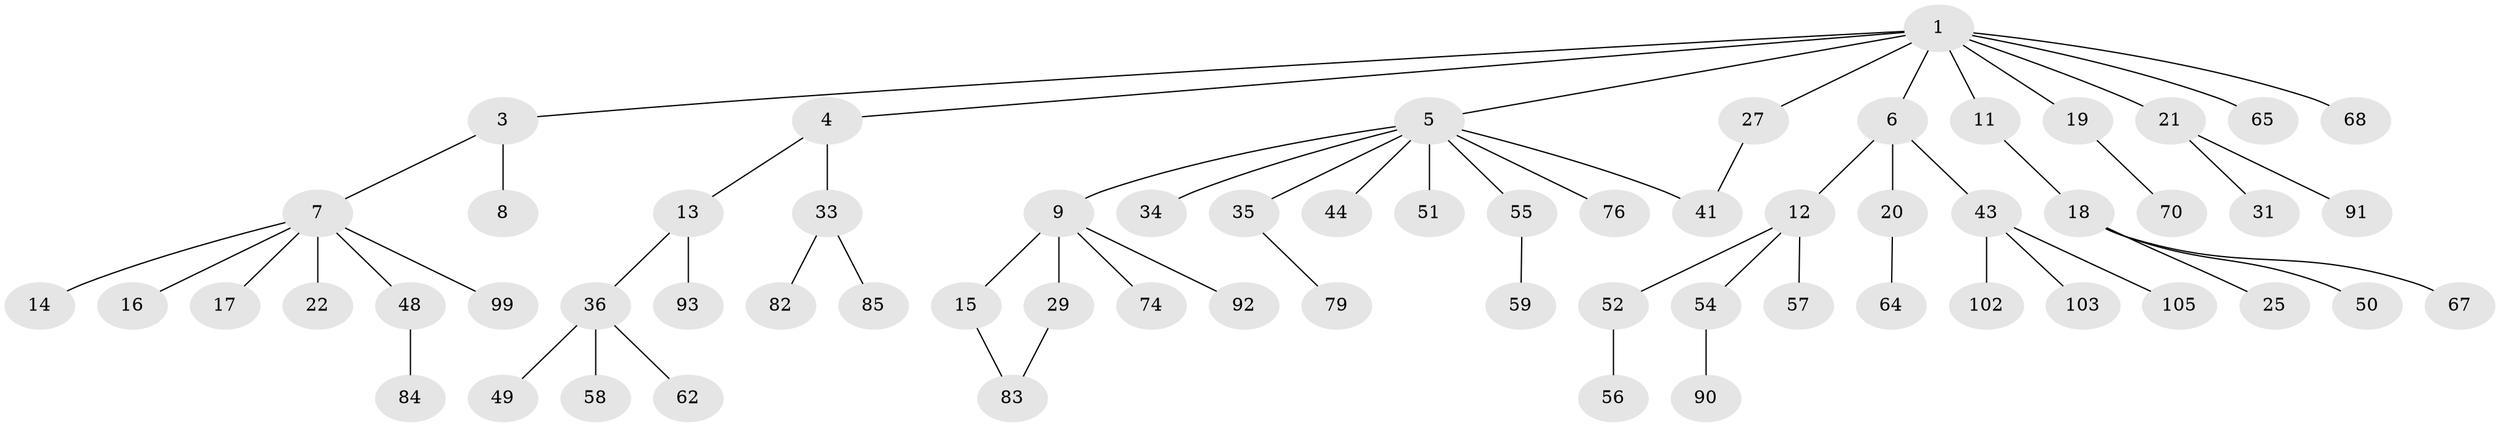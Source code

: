 // original degree distribution, {7: 0.018867924528301886, 5: 0.03773584905660377, 3: 0.14150943396226415, 4: 0.05660377358490566, 1: 0.5, 2: 0.2358490566037736, 8: 0.009433962264150943}
// Generated by graph-tools (version 1.1) at 2025/16/03/04/25 18:16:51]
// undirected, 63 vertices, 64 edges
graph export_dot {
graph [start="1"]
  node [color=gray90,style=filled];
  1 [super="+2"];
  3;
  4 [super="+38"];
  5 [super="+24"];
  6;
  7 [super="+63"];
  8;
  9 [super="+10"];
  11 [super="+26+100+66"];
  12 [super="+69+23"];
  13;
  14 [super="+32"];
  15;
  16;
  17;
  18;
  19;
  20 [super="+106+42+30"];
  21;
  22;
  25;
  27 [super="+95"];
  29 [super="+53"];
  31;
  33 [super="+72+60"];
  34;
  35;
  36 [super="+40+45"];
  41 [super="+87"];
  43;
  44 [super="+96"];
  48;
  49;
  50;
  51;
  52;
  54;
  55;
  56;
  57;
  58 [super="+75+89"];
  59;
  62;
  64;
  65;
  67 [super="+81+73"];
  68;
  70;
  74;
  76 [super="+97"];
  79;
  82;
  83 [super="+98"];
  84;
  85;
  90;
  91;
  92;
  93 [super="+94"];
  99;
  102;
  103 [super="+104"];
  105;
  1 -- 4;
  1 -- 6;
  1 -- 19;
  1 -- 27;
  1 -- 65;
  1 -- 68;
  1 -- 3;
  1 -- 21;
  1 -- 5;
  1 -- 11;
  3 -- 7;
  3 -- 8;
  4 -- 13;
  4 -- 33;
  5 -- 9;
  5 -- 34;
  5 -- 35;
  5 -- 41;
  5 -- 44;
  5 -- 76;
  5 -- 51;
  5 -- 55;
  6 -- 12;
  6 -- 20;
  6 -- 43;
  7 -- 14;
  7 -- 16;
  7 -- 17;
  7 -- 22;
  7 -- 48;
  7 -- 99;
  9 -- 29;
  9 -- 74;
  9 -- 92;
  9 -- 15;
  11 -- 18;
  12 -- 52;
  12 -- 57;
  12 -- 54;
  13 -- 36;
  13 -- 93;
  15 -- 83;
  18 -- 25;
  18 -- 50;
  18 -- 67;
  19 -- 70;
  20 -- 64;
  21 -- 31;
  21 -- 91;
  27 -- 41;
  29 -- 83;
  33 -- 82;
  33 -- 85;
  35 -- 79;
  36 -- 49;
  36 -- 58;
  36 -- 62;
  43 -- 102;
  43 -- 103;
  43 -- 105;
  48 -- 84;
  52 -- 56;
  54 -- 90;
  55 -- 59;
}
